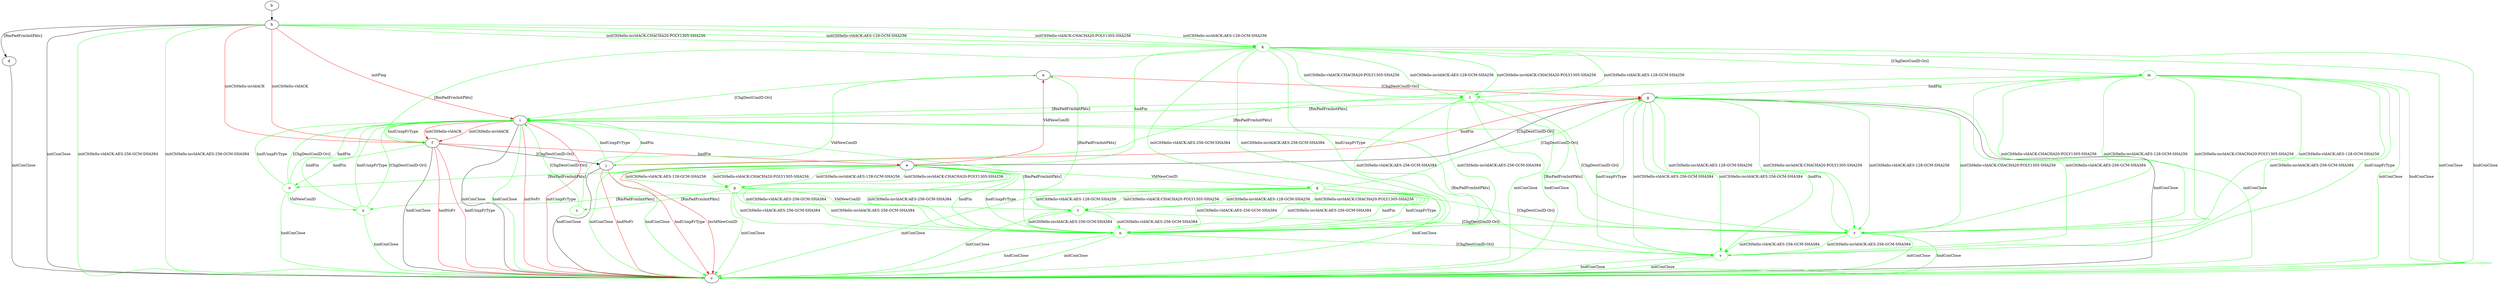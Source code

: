 digraph "" {
	a -> g	[key=0,
		color=red,
		label="[ChgDestConID-Ori] "];
	a -> i	[key=0,
		color=green,
		label="[ChgDestConID-Ori] "];
	b -> h	[key=0];
	d -> c	[key=0,
		label="initConClose "];
	e -> a	[key=0,
		color=red,
		label="VldNewConID "];
	e -> c	[key=0,
		color=green,
		label="initConClose "];
	e -> c	[key=1,
		color=green,
		label="hndConClose "];
	e -> c	[key=2,
		color=red,
		label="InvldNewConID "];
	e -> g	[key=0,
		label="[ChgDestConID-Ori] "];
	n	[color=green];
	e -> n	[key=0,
		color=green,
		label="initCltHello-vldACK:AES-256-GCM-SHA384 "];
	e -> n	[key=1,
		color=green,
		label="initCltHello-invldACK:AES-256-GCM-SHA384 "];
	e -> n	[key=2,
		color=green,
		label="hndFin "];
	e -> n	[key=3,
		color=green,
		label="hndUnxpFrType "];
	o	[color=green];
	e -> o	[key=0,
		color=green,
		label="[RmPadFrmInitPkts] "];
	p	[color=green];
	e -> p	[key=0,
		color=green,
		label="initCltHello-vldACK:AES-128-GCM-SHA256 "];
	e -> p	[key=1,
		color=green,
		label="initCltHello-vldACK:CHACHA20-POLY1305-SHA256 "];
	e -> p	[key=2,
		color=green,
		label="initCltHello-invldACK:AES-128-GCM-SHA256 "];
	e -> p	[key=3,
		color=green,
		label="initCltHello-invldACK:CHACHA20-POLY1305-SHA256 "];
	q	[color=green];
	e -> q	[key=0,
		color=green,
		label="VldNewConID "];
	f -> c	[key=0,
		label="hndConClose "];
	f -> c	[key=1,
		color=red,
		label="hndNoFr "];
	f -> c	[key=2,
		color=red,
		label="hndUnxpFrType "];
	f -> e	[key=0,
		color=red,
		label="hndFin "];
	f -> i	[key=0,
		color=green,
		label="hndUnxpFrType "];
	f -> j	[key=0,
		label="[ChgDestConID-Ori] "];
	f -> o	[key=0,
		color=green,
		label="hndFin "];
	g -> c	[key=0,
		label="hndConClose "];
	g -> c	[key=1,
		color=green,
		label="initConClose "];
	g -> i	[key=0,
		color=green,
		label="[RmPadFrmInitPkts] "];
	r	[color=green];
	g -> r	[key=0,
		color=green,
		label="initCltHello-vldACK:AES-128-GCM-SHA256 "];
	g -> r	[key=1,
		color=green,
		label="initCltHello-vldACK:CHACHA20-POLY1305-SHA256 "];
	g -> r	[key=2,
		color=green,
		label="initCltHello-invldACK:AES-128-GCM-SHA256 "];
	g -> r	[key=3,
		color=green,
		label="initCltHello-invldACK:CHACHA20-POLY1305-SHA256 "];
	v	[color=green];
	g -> v	[key=0,
		color=green,
		label="initCltHello-vldACK:AES-256-GCM-SHA384 "];
	g -> v	[key=1,
		color=green,
		label="initCltHello-invldACK:AES-256-GCM-SHA384 "];
	g -> v	[key=2,
		color=green,
		label="hndFin "];
	g -> v	[key=3,
		color=green,
		label="hndUnxpFrType "];
	h -> c	[key=0,
		label="initConClose "];
	h -> c	[key=1,
		color=green,
		label="initCltHello-vldACK:AES-256-GCM-SHA384 "];
	h -> c	[key=2,
		color=green,
		label="initCltHello-invldACK:AES-256-GCM-SHA384 "];
	h -> d	[key=0,
		label="[RmPadFrmInitPkts] "];
	h -> f	[key=0,
		color=red,
		label="initCltHello-vldACK "];
	h -> f	[key=1,
		color=red,
		label="initCltHello-invldACK "];
	h -> i	[key=0,
		color=red,
		label="initPing "];
	k	[color=green];
	h -> k	[key=0,
		color=green,
		label="initCltHello-vldACK:AES-128-GCM-SHA256 "];
	h -> k	[key=1,
		color=green,
		label="initCltHello-vldACK:CHACHA20-POLY1305-SHA256 "];
	h -> k	[key=2,
		color=green,
		label="initCltHello-invldACK:AES-128-GCM-SHA256 "];
	h -> k	[key=3,
		color=green,
		label="initCltHello-invldACK:CHACHA20-POLY1305-SHA256 "];
	i -> c	[key=0,
		label="initConClose "];
	i -> c	[key=1,
		color=green,
		label="hndConClose "];
	i -> c	[key=2,
		color=red,
		label="initNoFr "];
	i -> c	[key=3,
		color=red,
		label="initUnxpFrType "];
	i -> f	[key=0,
		color=red,
		label="initCltHello-vldACK "];
	i -> f	[key=1,
		color=red,
		label="initCltHello-invldACK "];
	j -> c	[key=0,
		label="hndConClose "];
	j -> c	[key=1,
		color=red,
		label="hndNoFr "];
	j -> c	[key=2,
		color=red,
		label="hndUnxpFrType "];
	j -> g	[key=0,
		color=red,
		label="hndFin "];
	j -> i	[key=0,
		color=green,
		label="hndFin "];
	j -> i	[key=1,
		color=green,
		label="hndUnxpFrType "];
	k -> c	[key=0,
		color=green,
		label="initConClose "];
	k -> c	[key=1,
		color=green,
		label="hndConClose "];
	k -> e	[key=0,
		color=green,
		label="hndFin "];
	k -> f	[key=0,
		color=green,
		label="[RmPadFrmInitPkts] "];
	l	[color=green];
	k -> l	[key=0,
		color=green,
		label="initCltHello-vldACK:AES-128-GCM-SHA256 "];
	k -> l	[key=1,
		color=green,
		label="initCltHello-vldACK:CHACHA20-POLY1305-SHA256 "];
	k -> l	[key=2,
		color=green,
		label="initCltHello-invldACK:AES-128-GCM-SHA256 "];
	k -> l	[key=3,
		color=green,
		label="initCltHello-invldACK:CHACHA20-POLY1305-SHA256 "];
	m	[color=green];
	k -> m	[key=0,
		color=green,
		label="[ChgDestConID-Ori] "];
	k -> n	[key=0,
		color=green,
		label="initCltHello-vldACK:AES-256-GCM-SHA384 "];
	k -> n	[key=1,
		color=green,
		label="initCltHello-invldACK:AES-256-GCM-SHA384 "];
	k -> n	[key=2,
		color=green,
		label="hndUnxpFrType "];
	l -> c	[key=0,
		color=green,
		label="initConClose "];
	l -> c	[key=1,
		color=green,
		label="hndConClose "];
	l -> i	[key=0,
		color=green,
		label="[RmPadFrmInitPkts] "];
	l -> n	[key=0,
		color=green,
		label="initCltHello-vldACK:AES-256-GCM-SHA384 "];
	l -> n	[key=1,
		color=green,
		label="initCltHello-invldACK:AES-256-GCM-SHA384 "];
	l -> r	[key=0,
		color=green,
		label="[ChgDestConID-Ori] "];
	m -> c	[key=0,
		color=green,
		label="initConClose "];
	m -> c	[key=1,
		color=green,
		label="hndConClose "];
	m -> g	[key=0,
		color=green,
		label="hndFin "];
	m -> j	[key=0,
		color=green,
		label="[RmPadFrmInitPkts] "];
	m -> r	[key=0,
		color=green,
		label="initCltHello-vldACK:AES-128-GCM-SHA256 "];
	m -> r	[key=1,
		color=green,
		label="initCltHello-vldACK:CHACHA20-POLY1305-SHA256 "];
	m -> r	[key=2,
		color=green,
		label="initCltHello-invldACK:AES-128-GCM-SHA256 "];
	m -> r	[key=3,
		color=green,
		label="initCltHello-invldACK:CHACHA20-POLY1305-SHA256 "];
	m -> v	[key=0,
		color=green,
		label="initCltHello-vldACK:AES-256-GCM-SHA384 "];
	m -> v	[key=1,
		color=green,
		label="initCltHello-invldACK:AES-256-GCM-SHA384 "];
	m -> v	[key=2,
		color=green,
		label="hndUnxpFrType "];
	n -> c	[key=0,
		color=green,
		label="initConClose "];
	n -> c	[key=1,
		color=green,
		label="hndConClose "];
	n -> i	[key=0,
		color=green,
		label="[RmPadFrmInitPkts] "];
	n -> v	[key=0,
		color=green,
		label="[ChgDestConID-Ori] "];
	o -> c	[key=0,
		color=green,
		label="hndConClose "];
	o -> i	[key=0,
		color=green,
		label="hndFin "];
	o -> i	[key=1,
		color=green,
		label="hndUnxpFrType "];
	o -> i	[key=2,
		color=green,
		label="[ChgDestConID-Ori] "];
	u	[color=green];
	o -> u	[key=0,
		color=green,
		label="VldNewConID "];
	p -> c	[key=0,
		color=green,
		label="initConClose "];
	p -> n	[key=0,
		color=green,
		label="initCltHello-vldACK:AES-256-GCM-SHA384 "];
	p -> n	[key=1,
		color=green,
		label="initCltHello-invldACK:AES-256-GCM-SHA384 "];
	p -> r	[key=0,
		color=green,
		label="[ChgDestConID-Ori] "];
	s	[color=green];
	p -> s	[key=0,
		color=green,
		label="[RmPadFrmInitPkts] "];
	t	[color=green];
	p -> t	[key=0,
		color=green,
		label="VldNewConID "];
	q -> c	[key=0,
		color=green,
		label="initConClose "];
	q -> c	[key=1,
		color=green,
		label="hndConClose "];
	q -> g	[key=0,
		color=green,
		label="[ChgDestConID-Ori] "];
	q -> n	[key=0,
		color=green,
		label="initCltHello-vldACK:AES-256-GCM-SHA384 "];
	q -> n	[key=1,
		color=green,
		label="initCltHello-invldACK:AES-256-GCM-SHA384 "];
	q -> n	[key=2,
		color=green,
		label="hndFin "];
	q -> n	[key=3,
		color=green,
		label="hndUnxpFrType "];
	q -> t	[key=0,
		color=green,
		label="initCltHello-vldACK:AES-128-GCM-SHA256 "];
	q -> t	[key=1,
		color=green,
		label="initCltHello-vldACK:CHACHA20-POLY1305-SHA256 "];
	q -> t	[key=2,
		color=green,
		label="initCltHello-invldACK:AES-128-GCM-SHA256 "];
	q -> t	[key=3,
		color=green,
		label="initCltHello-invldACK:CHACHA20-POLY1305-SHA256 "];
	q -> u	[key=0,
		color=green,
		label="[RmPadFrmInitPkts] "];
	r -> c	[key=0,
		color=green,
		label="initConClose "];
	r -> c	[key=1,
		color=green,
		label="hndConClose "];
	r -> i	[key=0,
		color=green,
		label="[RmPadFrmInitPkts] "];
	r -> v	[key=0,
		color=green,
		label="initCltHello-vldACK:AES-256-GCM-SHA384 "];
	r -> v	[key=1,
		color=green,
		label="initCltHello-invldACK:AES-256-GCM-SHA384 "];
	s -> a	[key=0,
		color=green,
		label="VldNewConID "];
	s -> i	[key=0,
		color=green,
		label="[ChgDestConID-Ori] "];
	t -> a	[key=0,
		color=green,
		label="[RmPadFrmInitPkts] "];
	t -> c	[key=0,
		color=green,
		label="initConClose "];
	t -> n	[key=0,
		color=green,
		label="initCltHello-vldACK:AES-256-GCM-SHA384 "];
	t -> n	[key=1,
		color=green,
		label="initCltHello-invldACK:AES-256-GCM-SHA384 "];
	t -> r	[key=0,
		color=green,
		label="[ChgDestConID-Ori] "];
	u -> c	[key=0,
		color=green,
		label="hndConClose "];
	u -> i	[key=0,
		color=green,
		label="hndFin "];
	u -> i	[key=1,
		color=green,
		label="hndUnxpFrType "];
	u -> i	[key=2,
		color=green,
		label="[ChgDestConID-Ori] "];
	v -> c	[key=0,
		color=green,
		label="initConClose "];
	v -> c	[key=1,
		color=green,
		label="hndConClose "];
	v -> i	[key=0,
		color=green,
		label="[RmPadFrmInitPkts] "];
}
